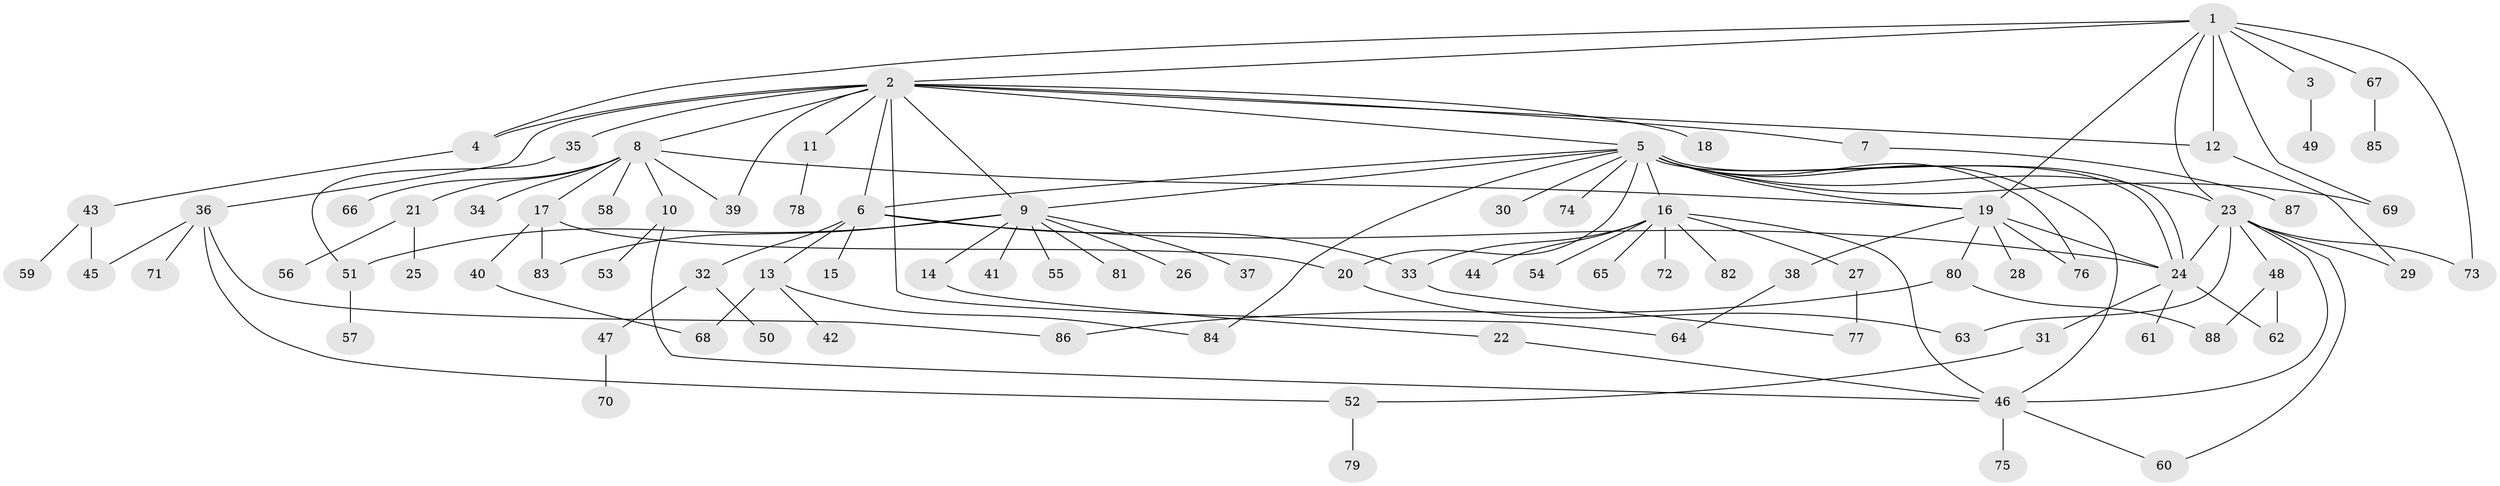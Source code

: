 // Generated by graph-tools (version 1.1) at 2025/49/03/09/25 03:49:55]
// undirected, 88 vertices, 122 edges
graph export_dot {
graph [start="1"]
  node [color=gray90,style=filled];
  1;
  2;
  3;
  4;
  5;
  6;
  7;
  8;
  9;
  10;
  11;
  12;
  13;
  14;
  15;
  16;
  17;
  18;
  19;
  20;
  21;
  22;
  23;
  24;
  25;
  26;
  27;
  28;
  29;
  30;
  31;
  32;
  33;
  34;
  35;
  36;
  37;
  38;
  39;
  40;
  41;
  42;
  43;
  44;
  45;
  46;
  47;
  48;
  49;
  50;
  51;
  52;
  53;
  54;
  55;
  56;
  57;
  58;
  59;
  60;
  61;
  62;
  63;
  64;
  65;
  66;
  67;
  68;
  69;
  70;
  71;
  72;
  73;
  74;
  75;
  76;
  77;
  78;
  79;
  80;
  81;
  82;
  83;
  84;
  85;
  86;
  87;
  88;
  1 -- 2;
  1 -- 3;
  1 -- 4;
  1 -- 12;
  1 -- 19;
  1 -- 23;
  1 -- 67;
  1 -- 69;
  1 -- 73;
  2 -- 4;
  2 -- 5;
  2 -- 6;
  2 -- 7;
  2 -- 8;
  2 -- 9;
  2 -- 11;
  2 -- 12;
  2 -- 18;
  2 -- 35;
  2 -- 36;
  2 -- 39;
  2 -- 64;
  3 -- 49;
  4 -- 43;
  5 -- 6;
  5 -- 9;
  5 -- 16;
  5 -- 19;
  5 -- 20;
  5 -- 23;
  5 -- 24;
  5 -- 24;
  5 -- 30;
  5 -- 46;
  5 -- 69;
  5 -- 74;
  5 -- 76;
  5 -- 84;
  6 -- 13;
  6 -- 15;
  6 -- 24;
  6 -- 32;
  6 -- 33;
  7 -- 87;
  8 -- 10;
  8 -- 17;
  8 -- 19;
  8 -- 21;
  8 -- 34;
  8 -- 39;
  8 -- 58;
  8 -- 66;
  9 -- 14;
  9 -- 26;
  9 -- 37;
  9 -- 41;
  9 -- 51;
  9 -- 55;
  9 -- 81;
  9 -- 83;
  10 -- 46;
  10 -- 53;
  11 -- 78;
  12 -- 29;
  13 -- 42;
  13 -- 68;
  13 -- 84;
  14 -- 22;
  16 -- 27;
  16 -- 33;
  16 -- 44;
  16 -- 46;
  16 -- 54;
  16 -- 65;
  16 -- 72;
  16 -- 82;
  17 -- 20;
  17 -- 40;
  17 -- 83;
  19 -- 24;
  19 -- 28;
  19 -- 38;
  19 -- 76;
  19 -- 80;
  20 -- 63;
  21 -- 25;
  21 -- 56;
  22 -- 46;
  23 -- 24;
  23 -- 29;
  23 -- 46;
  23 -- 48;
  23 -- 60;
  23 -- 63;
  23 -- 73;
  24 -- 31;
  24 -- 61;
  24 -- 62;
  27 -- 77;
  31 -- 52;
  32 -- 47;
  32 -- 50;
  33 -- 77;
  35 -- 51;
  36 -- 45;
  36 -- 52;
  36 -- 71;
  36 -- 86;
  38 -- 64;
  40 -- 68;
  43 -- 45;
  43 -- 59;
  46 -- 60;
  46 -- 75;
  47 -- 70;
  48 -- 62;
  48 -- 88;
  51 -- 57;
  52 -- 79;
  67 -- 85;
  80 -- 86;
  80 -- 88;
}
